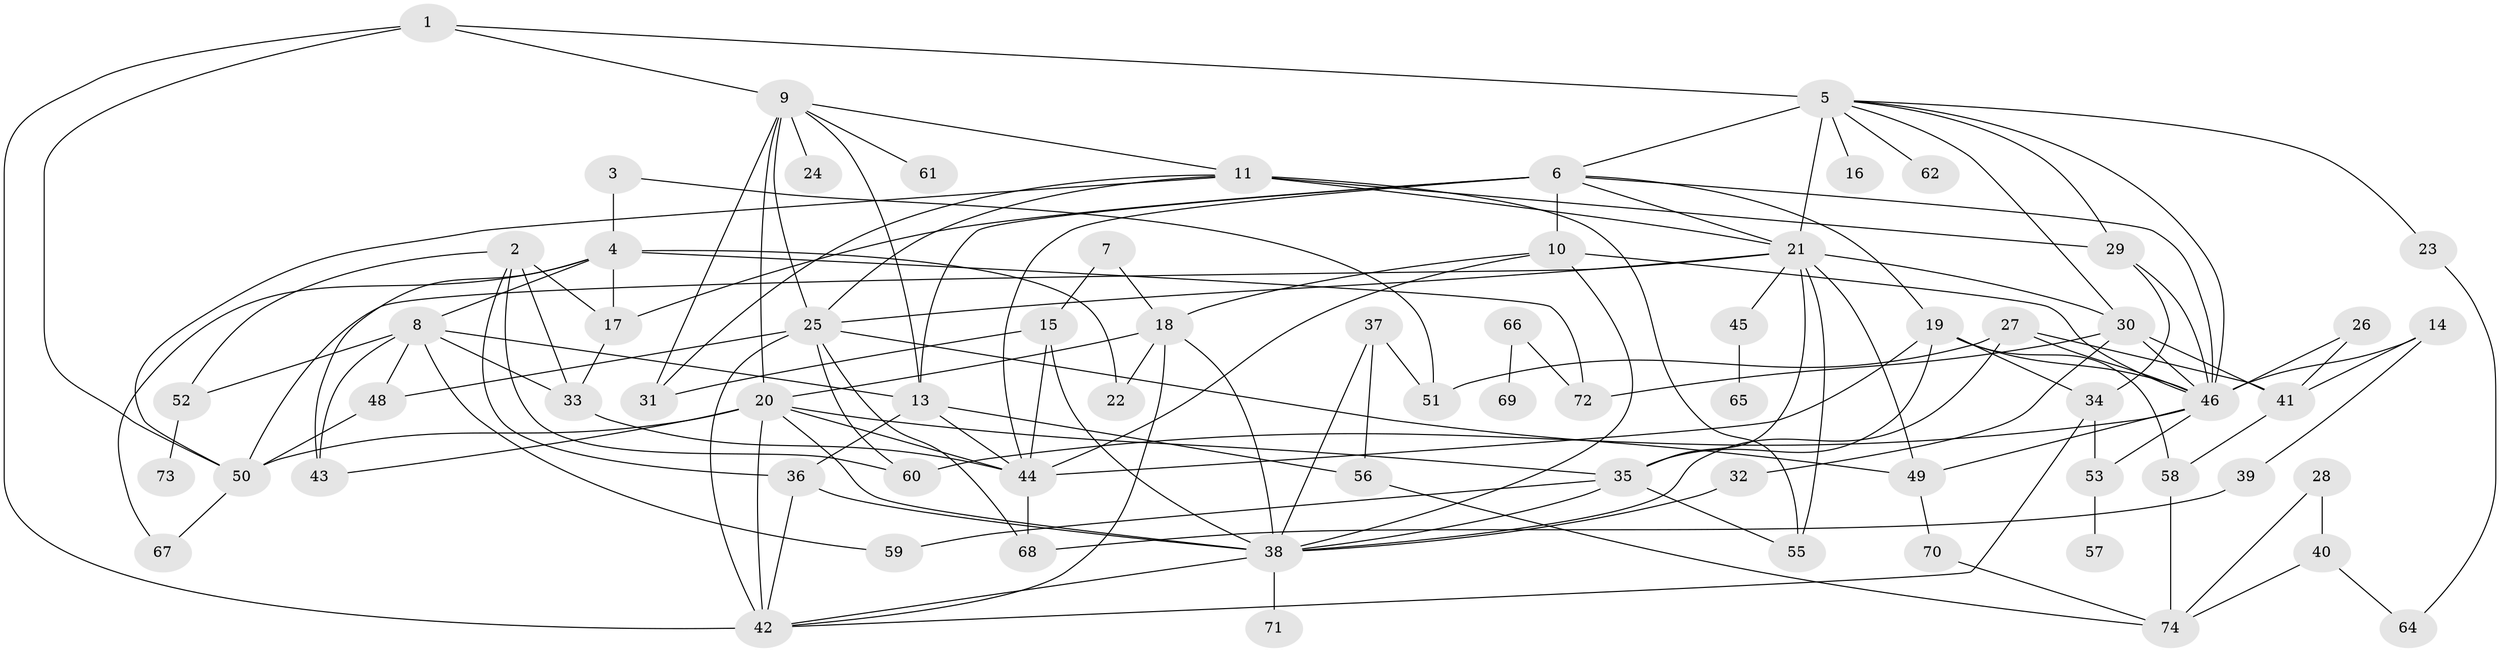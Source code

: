 // original degree distribution, {2: 0.20408163265306123, 1: 0.16326530612244897, 7: 0.05442176870748299, 5: 0.08163265306122448, 4: 0.1836734693877551, 3: 0.23129251700680273, 6: 0.061224489795918366, 0: 0.02040816326530612}
// Generated by graph-tools (version 1.1) at 2025/33/03/09/25 02:33:23]
// undirected, 70 vertices, 142 edges
graph export_dot {
graph [start="1"]
  node [color=gray90,style=filled];
  1;
  2;
  3;
  4;
  5;
  6;
  7;
  8;
  9;
  10;
  11;
  13;
  14;
  15;
  16;
  17;
  18;
  19;
  20;
  21;
  22;
  23;
  24;
  25;
  26;
  27;
  28;
  29;
  30;
  31;
  32;
  33;
  34;
  35;
  36;
  37;
  38;
  39;
  40;
  41;
  42;
  43;
  44;
  45;
  46;
  48;
  49;
  50;
  51;
  52;
  53;
  55;
  56;
  57;
  58;
  59;
  60;
  61;
  62;
  64;
  65;
  66;
  67;
  68;
  69;
  70;
  71;
  72;
  73;
  74;
  1 -- 5 [weight=2.0];
  1 -- 9 [weight=1.0];
  1 -- 42 [weight=2.0];
  1 -- 50 [weight=1.0];
  2 -- 17 [weight=1.0];
  2 -- 33 [weight=1.0];
  2 -- 36 [weight=1.0];
  2 -- 52 [weight=1.0];
  2 -- 60 [weight=1.0];
  3 -- 4 [weight=1.0];
  3 -- 51 [weight=1.0];
  4 -- 8 [weight=1.0];
  4 -- 17 [weight=1.0];
  4 -- 22 [weight=1.0];
  4 -- 43 [weight=1.0];
  4 -- 67 [weight=1.0];
  4 -- 72 [weight=1.0];
  5 -- 6 [weight=1.0];
  5 -- 16 [weight=1.0];
  5 -- 21 [weight=4.0];
  5 -- 23 [weight=1.0];
  5 -- 29 [weight=1.0];
  5 -- 30 [weight=1.0];
  5 -- 46 [weight=2.0];
  5 -- 62 [weight=1.0];
  6 -- 10 [weight=1.0];
  6 -- 13 [weight=2.0];
  6 -- 17 [weight=1.0];
  6 -- 19 [weight=1.0];
  6 -- 21 [weight=1.0];
  6 -- 44 [weight=1.0];
  6 -- 46 [weight=1.0];
  7 -- 15 [weight=1.0];
  7 -- 18 [weight=1.0];
  8 -- 13 [weight=1.0];
  8 -- 33 [weight=2.0];
  8 -- 43 [weight=1.0];
  8 -- 48 [weight=2.0];
  8 -- 52 [weight=1.0];
  8 -- 59 [weight=1.0];
  9 -- 11 [weight=1.0];
  9 -- 13 [weight=1.0];
  9 -- 20 [weight=1.0];
  9 -- 24 [weight=1.0];
  9 -- 25 [weight=1.0];
  9 -- 31 [weight=1.0];
  9 -- 61 [weight=1.0];
  10 -- 18 [weight=1.0];
  10 -- 38 [weight=1.0];
  10 -- 44 [weight=1.0];
  10 -- 46 [weight=1.0];
  11 -- 21 [weight=2.0];
  11 -- 25 [weight=1.0];
  11 -- 29 [weight=1.0];
  11 -- 31 [weight=1.0];
  11 -- 50 [weight=1.0];
  11 -- 55 [weight=1.0];
  13 -- 36 [weight=2.0];
  13 -- 44 [weight=1.0];
  13 -- 56 [weight=2.0];
  14 -- 39 [weight=1.0];
  14 -- 41 [weight=1.0];
  14 -- 46 [weight=1.0];
  15 -- 31 [weight=1.0];
  15 -- 38 [weight=1.0];
  15 -- 44 [weight=1.0];
  17 -- 33 [weight=1.0];
  18 -- 20 [weight=1.0];
  18 -- 22 [weight=1.0];
  18 -- 38 [weight=1.0];
  18 -- 42 [weight=1.0];
  19 -- 34 [weight=1.0];
  19 -- 35 [weight=1.0];
  19 -- 44 [weight=1.0];
  19 -- 46 [weight=1.0];
  19 -- 58 [weight=1.0];
  20 -- 35 [weight=2.0];
  20 -- 38 [weight=1.0];
  20 -- 42 [weight=1.0];
  20 -- 43 [weight=1.0];
  20 -- 44 [weight=2.0];
  20 -- 50 [weight=1.0];
  21 -- 25 [weight=1.0];
  21 -- 30 [weight=1.0];
  21 -- 35 [weight=1.0];
  21 -- 45 [weight=1.0];
  21 -- 49 [weight=2.0];
  21 -- 50 [weight=1.0];
  21 -- 55 [weight=1.0];
  23 -- 64 [weight=1.0];
  25 -- 42 [weight=1.0];
  25 -- 48 [weight=1.0];
  25 -- 49 [weight=1.0];
  25 -- 60 [weight=1.0];
  25 -- 68 [weight=1.0];
  26 -- 41 [weight=1.0];
  26 -- 46 [weight=1.0];
  27 -- 38 [weight=1.0];
  27 -- 41 [weight=1.0];
  27 -- 46 [weight=1.0];
  27 -- 51 [weight=1.0];
  28 -- 40 [weight=1.0];
  28 -- 74 [weight=1.0];
  29 -- 34 [weight=1.0];
  29 -- 46 [weight=1.0];
  30 -- 32 [weight=1.0];
  30 -- 41 [weight=1.0];
  30 -- 46 [weight=1.0];
  30 -- 72 [weight=1.0];
  32 -- 38 [weight=1.0];
  33 -- 44 [weight=1.0];
  34 -- 42 [weight=1.0];
  34 -- 53 [weight=1.0];
  35 -- 38 [weight=1.0];
  35 -- 55 [weight=1.0];
  35 -- 59 [weight=1.0];
  36 -- 38 [weight=1.0];
  36 -- 42 [weight=1.0];
  37 -- 38 [weight=1.0];
  37 -- 51 [weight=1.0];
  37 -- 56 [weight=1.0];
  38 -- 42 [weight=1.0];
  38 -- 71 [weight=1.0];
  39 -- 68 [weight=1.0];
  40 -- 64 [weight=1.0];
  40 -- 74 [weight=1.0];
  41 -- 58 [weight=1.0];
  44 -- 68 [weight=1.0];
  45 -- 65 [weight=1.0];
  46 -- 49 [weight=1.0];
  46 -- 53 [weight=1.0];
  46 -- 60 [weight=1.0];
  48 -- 50 [weight=2.0];
  49 -- 70 [weight=1.0];
  50 -- 67 [weight=1.0];
  52 -- 73 [weight=1.0];
  53 -- 57 [weight=1.0];
  56 -- 74 [weight=1.0];
  58 -- 74 [weight=1.0];
  66 -- 69 [weight=1.0];
  66 -- 72 [weight=1.0];
  70 -- 74 [weight=1.0];
}
